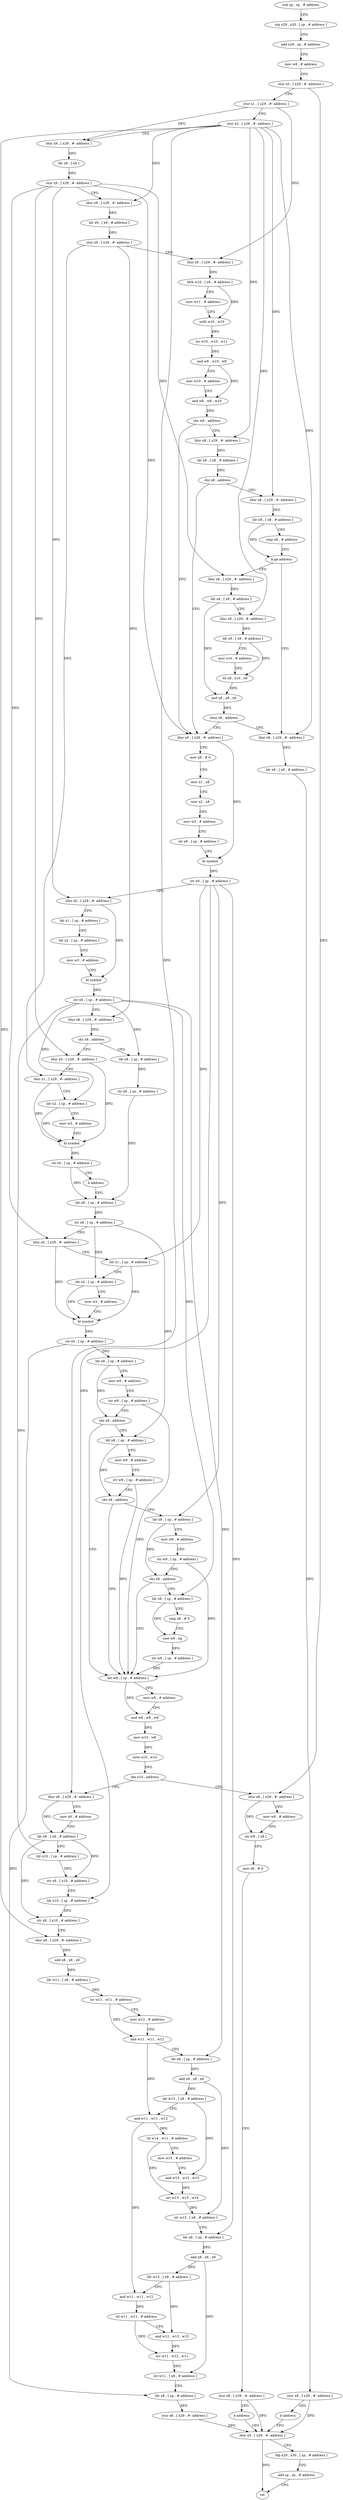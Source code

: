 digraph "func" {
"4273700" [label = "sub sp , sp , # address" ]
"4273704" [label = "stp x29 , x30 , [ sp , # address ]" ]
"4273708" [label = "add x29 , sp , # address" ]
"4273712" [label = "mov w8 , # address" ]
"4273716" [label = "stur x0 , [ x29 , #- address ]" ]
"4273720" [label = "stur x1 , [ x29 , #- address ]" ]
"4273724" [label = "stur x2 , [ x29 , #- address ]" ]
"4273728" [label = "ldur x9 , [ x29 , #- address ]" ]
"4273732" [label = "ldr x9 , [ x9 ]" ]
"4273736" [label = "stur x9 , [ x29 , #- address ]" ]
"4273740" [label = "ldur x9 , [ x29 , #- address ]" ]
"4273744" [label = "ldr x9 , [ x9 , # address ]" ]
"4273748" [label = "stur x9 , [ x29 , #- address ]" ]
"4273752" [label = "ldur x9 , [ x29 , #- address ]" ]
"4273756" [label = "ldrb w10 , [ x9 , # address ]" ]
"4273760" [label = "mov w11 , # address" ]
"4273764" [label = "uxtb w10 , w10" ]
"4273768" [label = "lsr w10 , w10 , w11" ]
"4273772" [label = "and w8 , w10 , w8" ]
"4273776" [label = "mov w10 , # address" ]
"4273780" [label = "and w8 , w8 , w10" ]
"4273784" [label = "cbz w8 , address" ]
"4273864" [label = "ldur x0 , [ x29 , #- address ]" ]
"4273788" [label = "ldur x8 , [ x29 , #- address ]" ]
"4273868" [label = "mov x8 , # 0" ]
"4273872" [label = "mov x1 , x8" ]
"4273876" [label = "mov x2 , x8" ]
"4273880" [label = "mov w3 , # address" ]
"4273884" [label = "str x8 , [ sp , # address ]" ]
"4273888" [label = "bl symbol" ]
"4273892" [label = "str x0 , [ sp , # address ]" ]
"4273896" [label = "ldur x0 , [ x29 , #- address ]" ]
"4273900" [label = "ldr x1 , [ sp , # address ]" ]
"4273904" [label = "ldr x2 , [ sp , # address ]" ]
"4273908" [label = "mov w3 , # address" ]
"4273912" [label = "bl symbol" ]
"4273916" [label = "str x0 , [ sp , # address ]" ]
"4273920" [label = "ldur x8 , [ x29 , #- address ]" ]
"4273924" [label = "cbz x8 , address" ]
"4273956" [label = "ldr x8 , [ sp , # address ]" ]
"4273928" [label = "ldur x0 , [ x29 , #- address ]" ]
"4273792" [label = "ldr x8 , [ x8 , # address ]" ]
"4273796" [label = "cbz x8 , address" ]
"4273800" [label = "ldur x8 , [ x29 , #- address ]" ]
"4273960" [label = "str x8 , [ sp , # address ]" ]
"4273964" [label = "ldr x8 , [ sp , # address ]" ]
"4273932" [label = "ldur x1 , [ x29 , #- address ]" ]
"4273936" [label = "ldr x2 , [ sp , # address ]" ]
"4273940" [label = "mov w3 , # address" ]
"4273944" [label = "bl symbol" ]
"4273948" [label = "str x0 , [ sp , # address ]" ]
"4273952" [label = "b address" ]
"4273804" [label = "ldr x8 , [ x8 , # address ]" ]
"4273808" [label = "cmp x8 , # address" ]
"4273812" [label = "b.ge address" ]
"4273848" [label = "ldur x8 , [ x29 , #- address ]" ]
"4273816" [label = "ldur x8 , [ x29 , #- address ]" ]
"4274060" [label = "ldr w8 , [ sp , # address ]" ]
"4274064" [label = "mov w9 , # address" ]
"4274068" [label = "and w8 , w8 , w9" ]
"4274072" [label = "mov w10 , w8" ]
"4274076" [label = "sxtw x10 , w10" ]
"4274080" [label = "cbz x10 , address" ]
"4274108" [label = "ldur x8 , [ x29 , #- address ]" ]
"4274084" [label = "ldur x8 , [ x29 , #- address ]" ]
"4274012" [label = "ldr x8 , [ sp , # address ]" ]
"4274016" [label = "mov w9 , # address" ]
"4274020" [label = "str w9 , [ sp , # address ]" ]
"4274024" [label = "cbz x8 , address" ]
"4274028" [label = "ldr x8 , [ sp , # address ]" ]
"4273968" [label = "str x8 , [ sp , # address ]" ]
"4273972" [label = "ldur x0 , [ x29 , #- address ]" ]
"4273976" [label = "ldr x1 , [ sp , # address ]" ]
"4273980" [label = "ldr x2 , [ sp , # address ]" ]
"4273984" [label = "mov w3 , # address" ]
"4273988" [label = "bl symbol" ]
"4273992" [label = "str x0 , [ sp , # address ]" ]
"4273996" [label = "ldr x8 , [ sp , # address ]" ]
"4274000" [label = "mov w9 , # address" ]
"4274004" [label = "str w9 , [ sp , # address ]" ]
"4274008" [label = "cbz x8 , address" ]
"4273852" [label = "ldr x8 , [ x8 , # address ]" ]
"4273856" [label = "stur x8 , [ x29 , #- address ]" ]
"4273860" [label = "b address" ]
"4274236" [label = "ldur x0 , [ x29 , #- address ]" ]
"4273820" [label = "ldr x8 , [ x8 , # address ]" ]
"4273824" [label = "ldur x9 , [ x29 , #- address ]" ]
"4273828" [label = "ldr x9 , [ x9 , # address ]" ]
"4273832" [label = "mov x10 , # address" ]
"4273836" [label = "lsl x9 , x10 , x9" ]
"4273840" [label = "and x8 , x8 , x9" ]
"4273844" [label = "cbnz x8 , address" ]
"4274112" [label = "mov x9 , # address" ]
"4274116" [label = "ldr x8 , [ x8 , # address ]" ]
"4274120" [label = "ldr x10 , [ sp , # address ]" ]
"4274124" [label = "str x8 , [ x10 , # address ]" ]
"4274128" [label = "ldr x10 , [ sp , # address ]" ]
"4274132" [label = "str x8 , [ x10 , # address ]" ]
"4274136" [label = "ldur x8 , [ x29 , #- address ]" ]
"4274140" [label = "add x8 , x8 , x9" ]
"4274144" [label = "ldr w11 , [ x8 , # address ]" ]
"4274148" [label = "lsr w11 , w11 , # address" ]
"4274152" [label = "mov w12 , # address" ]
"4274156" [label = "and w11 , w11 , w12" ]
"4274160" [label = "ldr x8 , [ sp , # address ]" ]
"4274164" [label = "add x8 , x8 , x9" ]
"4274168" [label = "ldr w13 , [ x8 , # address ]" ]
"4274172" [label = "and w11 , w11 , w12" ]
"4274176" [label = "lsl w14 , w11 , # address" ]
"4274180" [label = "mov w15 , # address" ]
"4274184" [label = "and w13 , w13 , w15" ]
"4274188" [label = "orr w13 , w13 , w14" ]
"4274192" [label = "str w13 , [ x8 , # address ]" ]
"4274196" [label = "ldr x8 , [ sp , # address ]" ]
"4274200" [label = "add x8 , x8 , x9" ]
"4274204" [label = "ldr w13 , [ x8 , # address ]" ]
"4274208" [label = "and w11 , w11 , w12" ]
"4274212" [label = "lsl w11 , w11 , # address" ]
"4274216" [label = "and w12 , w13 , w15" ]
"4274220" [label = "orr w11 , w12 , w11" ]
"4274224" [label = "str w11 , [ x8 , # address ]" ]
"4274228" [label = "ldr x8 , [ sp , # address ]" ]
"4274232" [label = "stur x8 , [ x29 , #- address ]" ]
"4274088" [label = "mov w9 , # address" ]
"4274092" [label = "str w9 , [ x8 ]" ]
"4274096" [label = "mov x8 , # 0" ]
"4274100" [label = "stur x8 , [ x29 , #- address ]" ]
"4274104" [label = "b address" ]
"4274032" [label = "mov w9 , # address" ]
"4274036" [label = "str w9 , [ sp , # address ]" ]
"4274040" [label = "cbz x8 , address" ]
"4274044" [label = "ldr x8 , [ sp , # address ]" ]
"4274240" [label = "ldp x29 , x30 , [ sp , # address ]" ]
"4274244" [label = "add sp , sp , # address" ]
"4274248" [label = "ret" ]
"4274048" [label = "cmp x8 , # 0" ]
"4274052" [label = "cset w9 , eq" ]
"4274056" [label = "str w9 , [ sp , # address ]" ]
"4273700" -> "4273704" [ label = "CFG" ]
"4273704" -> "4273708" [ label = "CFG" ]
"4273708" -> "4273712" [ label = "CFG" ]
"4273712" -> "4273716" [ label = "CFG" ]
"4273716" -> "4273720" [ label = "CFG" ]
"4273716" -> "4274084" [ label = "DFG" ]
"4273720" -> "4273724" [ label = "CFG" ]
"4273720" -> "4273728" [ label = "DFG" ]
"4273720" -> "4273752" [ label = "DFG" ]
"4273724" -> "4273728" [ label = "CFG" ]
"4273724" -> "4273740" [ label = "DFG" ]
"4273724" -> "4273788" [ label = "DFG" ]
"4273724" -> "4273800" [ label = "DFG" ]
"4273724" -> "4273848" [ label = "DFG" ]
"4273724" -> "4273824" [ label = "DFG" ]
"4273724" -> "4274108" [ label = "DFG" ]
"4273724" -> "4274136" [ label = "DFG" ]
"4273728" -> "4273732" [ label = "DFG" ]
"4273732" -> "4273736" [ label = "DFG" ]
"4273736" -> "4273740" [ label = "CFG" ]
"4273736" -> "4273864" [ label = "DFG" ]
"4273736" -> "4273896" [ label = "DFG" ]
"4273736" -> "4273928" [ label = "DFG" ]
"4273736" -> "4273972" [ label = "DFG" ]
"4273736" -> "4273816" [ label = "DFG" ]
"4273740" -> "4273744" [ label = "DFG" ]
"4273744" -> "4273748" [ label = "DFG" ]
"4273748" -> "4273752" [ label = "CFG" ]
"4273748" -> "4273920" [ label = "DFG" ]
"4273748" -> "4273932" [ label = "DFG" ]
"4273752" -> "4273756" [ label = "DFG" ]
"4273756" -> "4273760" [ label = "CFG" ]
"4273756" -> "4273764" [ label = "DFG" ]
"4273760" -> "4273764" [ label = "CFG" ]
"4273764" -> "4273768" [ label = "DFG" ]
"4273768" -> "4273772" [ label = "DFG" ]
"4273772" -> "4273776" [ label = "CFG" ]
"4273772" -> "4273780" [ label = "DFG" ]
"4273776" -> "4273780" [ label = "CFG" ]
"4273780" -> "4273784" [ label = "DFG" ]
"4273784" -> "4273864" [ label = "CFG" ]
"4273784" -> "4273788" [ label = "CFG" ]
"4273864" -> "4273868" [ label = "CFG" ]
"4273864" -> "4273888" [ label = "DFG" ]
"4273788" -> "4273792" [ label = "DFG" ]
"4273868" -> "4273872" [ label = "CFG" ]
"4273872" -> "4273876" [ label = "CFG" ]
"4273876" -> "4273880" [ label = "CFG" ]
"4273880" -> "4273884" [ label = "CFG" ]
"4273884" -> "4273888" [ label = "CFG" ]
"4273888" -> "4273892" [ label = "DFG" ]
"4273892" -> "4273896" [ label = "CFG" ]
"4273892" -> "4273976" [ label = "DFG" ]
"4273892" -> "4274128" [ label = "DFG" ]
"4273892" -> "4274196" [ label = "DFG" ]
"4273892" -> "4274028" [ label = "DFG" ]
"4273896" -> "4273900" [ label = "CFG" ]
"4273896" -> "4273912" [ label = "DFG" ]
"4273900" -> "4273904" [ label = "CFG" ]
"4273904" -> "4273908" [ label = "CFG" ]
"4273908" -> "4273912" [ label = "CFG" ]
"4273912" -> "4273916" [ label = "DFG" ]
"4273916" -> "4273920" [ label = "CFG" ]
"4273916" -> "4273956" [ label = "DFG" ]
"4273916" -> "4273936" [ label = "DFG" ]
"4273916" -> "4274120" [ label = "DFG" ]
"4273916" -> "4274160" [ label = "DFG" ]
"4273916" -> "4274044" [ label = "DFG" ]
"4273920" -> "4273924" [ label = "DFG" ]
"4273924" -> "4273956" [ label = "CFG" ]
"4273924" -> "4273928" [ label = "CFG" ]
"4273956" -> "4273960" [ label = "DFG" ]
"4273928" -> "4273932" [ label = "CFG" ]
"4273928" -> "4273944" [ label = "DFG" ]
"4273792" -> "4273796" [ label = "DFG" ]
"4273796" -> "4273864" [ label = "CFG" ]
"4273796" -> "4273800" [ label = "CFG" ]
"4273800" -> "4273804" [ label = "DFG" ]
"4273960" -> "4273964" [ label = "DFG" ]
"4273964" -> "4273968" [ label = "DFG" ]
"4273932" -> "4273936" [ label = "CFG" ]
"4273932" -> "4273944" [ label = "DFG" ]
"4273936" -> "4273940" [ label = "CFG" ]
"4273936" -> "4273944" [ label = "DFG" ]
"4273940" -> "4273944" [ label = "CFG" ]
"4273944" -> "4273948" [ label = "DFG" ]
"4273948" -> "4273952" [ label = "CFG" ]
"4273948" -> "4273964" [ label = "DFG" ]
"4273952" -> "4273964" [ label = "CFG" ]
"4273804" -> "4273808" [ label = "CFG" ]
"4273804" -> "4273812" [ label = "DFG" ]
"4273808" -> "4273812" [ label = "CFG" ]
"4273812" -> "4273848" [ label = "CFG" ]
"4273812" -> "4273816" [ label = "CFG" ]
"4273848" -> "4273852" [ label = "DFG" ]
"4273816" -> "4273820" [ label = "DFG" ]
"4274060" -> "4274064" [ label = "CFG" ]
"4274060" -> "4274068" [ label = "DFG" ]
"4274064" -> "4274068" [ label = "CFG" ]
"4274068" -> "4274072" [ label = "DFG" ]
"4274072" -> "4274076" [ label = "DFG" ]
"4274076" -> "4274080" [ label = "DFG" ]
"4274080" -> "4274108" [ label = "CFG" ]
"4274080" -> "4274084" [ label = "CFG" ]
"4274108" -> "4274112" [ label = "CFG" ]
"4274108" -> "4274116" [ label = "DFG" ]
"4274084" -> "4274088" [ label = "CFG" ]
"4274084" -> "4274092" [ label = "DFG" ]
"4274012" -> "4274016" [ label = "CFG" ]
"4274012" -> "4274024" [ label = "DFG" ]
"4274016" -> "4274020" [ label = "CFG" ]
"4274020" -> "4274024" [ label = "CFG" ]
"4274020" -> "4274060" [ label = "DFG" ]
"4274024" -> "4274060" [ label = "CFG" ]
"4274024" -> "4274028" [ label = "CFG" ]
"4274028" -> "4274032" [ label = "CFG" ]
"4274028" -> "4274040" [ label = "DFG" ]
"4273968" -> "4273972" [ label = "CFG" ]
"4273968" -> "4273980" [ label = "DFG" ]
"4273968" -> "4274012" [ label = "DFG" ]
"4273972" -> "4273976" [ label = "CFG" ]
"4273972" -> "4273988" [ label = "DFG" ]
"4273976" -> "4273980" [ label = "CFG" ]
"4273976" -> "4273988" [ label = "DFG" ]
"4273980" -> "4273984" [ label = "CFG" ]
"4273980" -> "4273988" [ label = "DFG" ]
"4273984" -> "4273988" [ label = "CFG" ]
"4273988" -> "4273992" [ label = "DFG" ]
"4273992" -> "4273996" [ label = "DFG" ]
"4273992" -> "4274228" [ label = "DFG" ]
"4273996" -> "4274000" [ label = "CFG" ]
"4273996" -> "4274008" [ label = "DFG" ]
"4274000" -> "4274004" [ label = "CFG" ]
"4274004" -> "4274008" [ label = "CFG" ]
"4274004" -> "4274060" [ label = "DFG" ]
"4274008" -> "4274060" [ label = "CFG" ]
"4274008" -> "4274012" [ label = "CFG" ]
"4273852" -> "4273856" [ label = "DFG" ]
"4273856" -> "4273860" [ label = "CFG" ]
"4273856" -> "4274236" [ label = "DFG" ]
"4273860" -> "4274236" [ label = "CFG" ]
"4274236" -> "4274240" [ label = "CFG" ]
"4274236" -> "4274248" [ label = "DFG" ]
"4273820" -> "4273824" [ label = "CFG" ]
"4273820" -> "4273840" [ label = "DFG" ]
"4273824" -> "4273828" [ label = "DFG" ]
"4273828" -> "4273832" [ label = "CFG" ]
"4273828" -> "4273836" [ label = "DFG" ]
"4273832" -> "4273836" [ label = "CFG" ]
"4273836" -> "4273840" [ label = "DFG" ]
"4273840" -> "4273844" [ label = "DFG" ]
"4273844" -> "4273864" [ label = "CFG" ]
"4273844" -> "4273848" [ label = "CFG" ]
"4274112" -> "4274116" [ label = "CFG" ]
"4274116" -> "4274120" [ label = "CFG" ]
"4274116" -> "4274124" [ label = "DFG" ]
"4274116" -> "4274132" [ label = "DFG" ]
"4274120" -> "4274124" [ label = "DFG" ]
"4274124" -> "4274128" [ label = "CFG" ]
"4274128" -> "4274132" [ label = "DFG" ]
"4274132" -> "4274136" [ label = "CFG" ]
"4274136" -> "4274140" [ label = "DFG" ]
"4274140" -> "4274144" [ label = "DFG" ]
"4274144" -> "4274148" [ label = "DFG" ]
"4274148" -> "4274152" [ label = "CFG" ]
"4274148" -> "4274156" [ label = "DFG" ]
"4274152" -> "4274156" [ label = "CFG" ]
"4274156" -> "4274160" [ label = "CFG" ]
"4274156" -> "4274172" [ label = "DFG" ]
"4274160" -> "4274164" [ label = "DFG" ]
"4274164" -> "4274168" [ label = "DFG" ]
"4274164" -> "4274192" [ label = "DFG" ]
"4274168" -> "4274172" [ label = "CFG" ]
"4274168" -> "4274184" [ label = "DFG" ]
"4274172" -> "4274176" [ label = "DFG" ]
"4274172" -> "4274208" [ label = "DFG" ]
"4274176" -> "4274180" [ label = "CFG" ]
"4274176" -> "4274188" [ label = "DFG" ]
"4274180" -> "4274184" [ label = "CFG" ]
"4274184" -> "4274188" [ label = "DFG" ]
"4274188" -> "4274192" [ label = "DFG" ]
"4274192" -> "4274196" [ label = "CFG" ]
"4274196" -> "4274200" [ label = "DFG" ]
"4274200" -> "4274204" [ label = "DFG" ]
"4274200" -> "4274224" [ label = "DFG" ]
"4274204" -> "4274208" [ label = "CFG" ]
"4274204" -> "4274216" [ label = "DFG" ]
"4274208" -> "4274212" [ label = "DFG" ]
"4274212" -> "4274216" [ label = "CFG" ]
"4274212" -> "4274220" [ label = "DFG" ]
"4274216" -> "4274220" [ label = "DFG" ]
"4274220" -> "4274224" [ label = "DFG" ]
"4274224" -> "4274228" [ label = "CFG" ]
"4274228" -> "4274232" [ label = "DFG" ]
"4274232" -> "4274236" [ label = "DFG" ]
"4274088" -> "4274092" [ label = "CFG" ]
"4274092" -> "4274096" [ label = "CFG" ]
"4274096" -> "4274100" [ label = "CFG" ]
"4274100" -> "4274104" [ label = "CFG" ]
"4274100" -> "4274236" [ label = "DFG" ]
"4274104" -> "4274236" [ label = "CFG" ]
"4274032" -> "4274036" [ label = "CFG" ]
"4274036" -> "4274040" [ label = "CFG" ]
"4274036" -> "4274060" [ label = "DFG" ]
"4274040" -> "4274060" [ label = "CFG" ]
"4274040" -> "4274044" [ label = "CFG" ]
"4274044" -> "4274048" [ label = "CFG" ]
"4274044" -> "4274052" [ label = "DFG" ]
"4274240" -> "4274244" [ label = "CFG" ]
"4274244" -> "4274248" [ label = "CFG" ]
"4274048" -> "4274052" [ label = "CFG" ]
"4274052" -> "4274056" [ label = "DFG" ]
"4274056" -> "4274060" [ label = "DFG" ]
}
